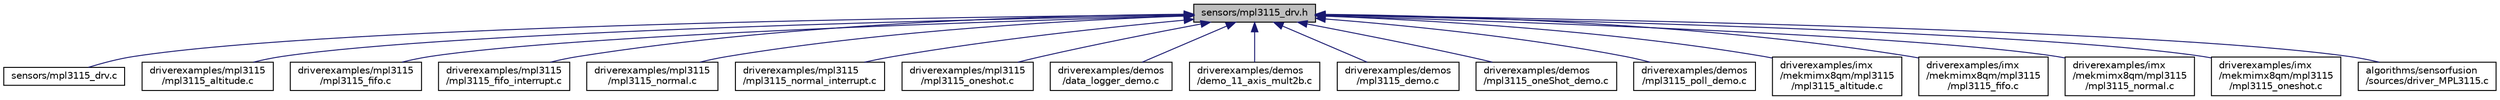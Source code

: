 digraph "sensors/mpl3115_drv.h"
{
  edge [fontname="Helvetica",fontsize="10",labelfontname="Helvetica",labelfontsize="10"];
  node [fontname="Helvetica",fontsize="10",shape=record];
  Node9 [label="sensors/mpl3115_drv.h",height=0.2,width=0.4,color="black", fillcolor="grey75", style="filled", fontcolor="black"];
  Node9 -> Node10 [dir="back",color="midnightblue",fontsize="10",style="solid",fontname="Helvetica"];
  Node10 [label="sensors/mpl3115_drv.c",height=0.2,width=0.4,color="black", fillcolor="white", style="filled",URL="$mpl3115__drv_8c.html",tooltip="The mpl3115_drv.c file implements the mpl3115 functional interface. "];
  Node9 -> Node11 [dir="back",color="midnightblue",fontsize="10",style="solid",fontname="Helvetica"];
  Node11 [label="driverexamples/mpl3115\l/mpl3115_altitude.c",height=0.2,width=0.4,color="black", fillcolor="white", style="filled",URL="$mpl3115_2mpl3115__altitude_8c.html"];
  Node9 -> Node12 [dir="back",color="midnightblue",fontsize="10",style="solid",fontname="Helvetica"];
  Node12 [label="driverexamples/mpl3115\l/mpl3115_fifo.c",height=0.2,width=0.4,color="black", fillcolor="white", style="filled",URL="$mpl3115_2mpl3115__fifo_8c.html"];
  Node9 -> Node13 [dir="back",color="midnightblue",fontsize="10",style="solid",fontname="Helvetica"];
  Node13 [label="driverexamples/mpl3115\l/mpl3115_fifo_interrupt.c",height=0.2,width=0.4,color="black", fillcolor="white", style="filled",URL="$mpl3115__fifo__interrupt_8c.html",tooltip="The mpl3115_fifo_interrupt.c file implements the ISSDK MPL3115 sensor driver example demonstration wi..."];
  Node9 -> Node14 [dir="back",color="midnightblue",fontsize="10",style="solid",fontname="Helvetica"];
  Node14 [label="driverexamples/mpl3115\l/mpl3115_normal.c",height=0.2,width=0.4,color="black", fillcolor="white", style="filled",URL="$mpl3115_2mpl3115__normal_8c.html"];
  Node9 -> Node15 [dir="back",color="midnightblue",fontsize="10",style="solid",fontname="Helvetica"];
  Node15 [label="driverexamples/mpl3115\l/mpl3115_normal_interrupt.c",height=0.2,width=0.4,color="black", fillcolor="white", style="filled",URL="$mpl3115__normal__interrupt_8c.html",tooltip="The mpl3115_normal_interrupt.c file implements the ISSDK MPL3115 sensor driver example demonstration ..."];
  Node9 -> Node16 [dir="back",color="midnightblue",fontsize="10",style="solid",fontname="Helvetica"];
  Node16 [label="driverexamples/mpl3115\l/mpl3115_oneshot.c",height=0.2,width=0.4,color="black", fillcolor="white", style="filled",URL="$mpl3115_2mpl3115__oneshot_8c.html"];
  Node9 -> Node17 [dir="back",color="midnightblue",fontsize="10",style="solid",fontname="Helvetica"];
  Node17 [label="driverexamples/demos\l/data_logger_demo.c",height=0.2,width=0.4,color="black", fillcolor="white", style="filled",URL="$data__logger__demo_8c.html",tooltip="The data_logger_demo.c file implements the ISSDK Data Logger for RD-KL25-AGMP01 example demonstration..."];
  Node9 -> Node18 [dir="back",color="midnightblue",fontsize="10",style="solid",fontname="Helvetica"];
  Node18 [label="driverexamples/demos\l/demo_11_axis_mult2b.c",height=0.2,width=0.4,color="black", fillcolor="white", style="filled",URL="$demo__11__axis__mult2b_8c.html",tooltip="The demo_11_axis_mult2b.c file implements the ISSDK MMA8652, MAG3110, FXAS21002 and MPL3115 sensors 1..."];
  Node9 -> Node19 [dir="back",color="midnightblue",fontsize="10",style="solid",fontname="Helvetica"];
  Node19 [label="driverexamples/demos\l/mpl3115_demo.c",height=0.2,width=0.4,color="black", fillcolor="white", style="filled",URL="$mpl3115__demo_8c.html",tooltip="The mpl3115_demo.c file implements the ISSDK MPL3115 sensor demo example demonstration with One-Shot ..."];
  Node9 -> Node20 [dir="back",color="midnightblue",fontsize="10",style="solid",fontname="Helvetica"];
  Node20 [label="driverexamples/demos\l/mpl3115_oneShot_demo.c",height=0.2,width=0.4,color="black", fillcolor="white", style="filled",URL="$mpl3115__one_shot__demo_8c.html",tooltip="The mpl3115_oneShot_demo.c file implements the ISSDK MPL3115 sensor demo example demonstration with O..."];
  Node9 -> Node21 [dir="back",color="midnightblue",fontsize="10",style="solid",fontname="Helvetica"];
  Node21 [label="driverexamples/demos\l/mpl3115_poll_demo.c",height=0.2,width=0.4,color="black", fillcolor="white", style="filled",URL="$mpl3115__poll__demo_8c.html",tooltip="The mpl3115_poll_demo.c file implements the ISSDK MPL3115 sensor demo example demonstration with One-..."];
  Node9 -> Node22 [dir="back",color="midnightblue",fontsize="10",style="solid",fontname="Helvetica"];
  Node22 [label="driverexamples/imx\l/mekmimx8qm/mpl3115\l/mpl3115_altitude.c",height=0.2,width=0.4,color="black", fillcolor="white", style="filled",URL="$imx_2mekmimx8qm_2mpl3115_2mpl3115__altitude_8c.html"];
  Node9 -> Node23 [dir="back",color="midnightblue",fontsize="10",style="solid",fontname="Helvetica"];
  Node23 [label="driverexamples/imx\l/mekmimx8qm/mpl3115\l/mpl3115_fifo.c",height=0.2,width=0.4,color="black", fillcolor="white", style="filled",URL="$imx_2mekmimx8qm_2mpl3115_2mpl3115__fifo_8c.html"];
  Node9 -> Node24 [dir="back",color="midnightblue",fontsize="10",style="solid",fontname="Helvetica"];
  Node24 [label="driverexamples/imx\l/mekmimx8qm/mpl3115\l/mpl3115_normal.c",height=0.2,width=0.4,color="black", fillcolor="white", style="filled",URL="$imx_2mekmimx8qm_2mpl3115_2mpl3115__normal_8c.html"];
  Node9 -> Node25 [dir="back",color="midnightblue",fontsize="10",style="solid",fontname="Helvetica"];
  Node25 [label="driverexamples/imx\l/mekmimx8qm/mpl3115\l/mpl3115_oneshot.c",height=0.2,width=0.4,color="black", fillcolor="white", style="filled",URL="$imx_2mekmimx8qm_2mpl3115_2mpl3115__oneshot_8c.html"];
  Node9 -> Node26 [dir="back",color="midnightblue",fontsize="10",style="solid",fontname="Helvetica"];
  Node26 [label="algorithms/sensorfusion\l/sources/driver_MPL3115.c",height=0.2,width=0.4,color="black", fillcolor="white", style="filled",URL="$driver___m_p_l3115_8c.html",tooltip="Provides init() and read() functions for the MPL3115 pressure sensor/altimeter. "];
}
